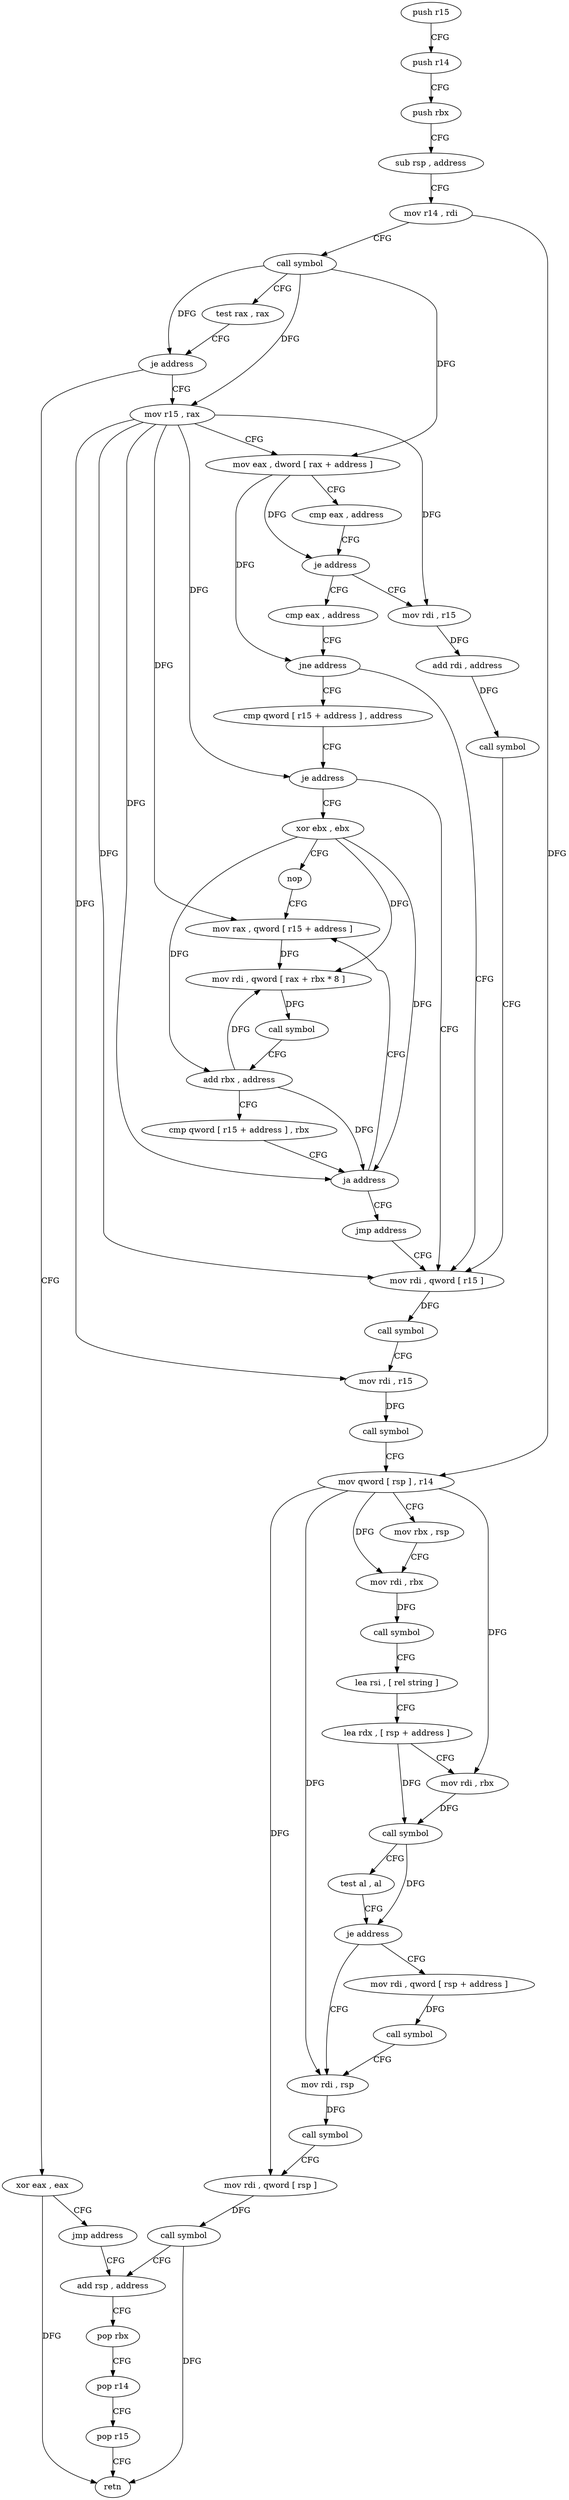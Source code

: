 digraph "func" {
"150688" [label = "push r15" ]
"150690" [label = "push r14" ]
"150692" [label = "push rbx" ]
"150693" [label = "sub rsp , address" ]
"150697" [label = "mov r14 , rdi" ]
"150700" [label = "call symbol" ]
"150705" [label = "test rax , rax" ]
"150708" [label = "je address" ]
"150761" [label = "xor eax , eax" ]
"150710" [label = "mov r15 , rax" ]
"150763" [label = "jmp address" ]
"150859" [label = "add rsp , address" ]
"150713" [label = "mov eax , dword [ rax + address ]" ]
"150716" [label = "cmp eax , address" ]
"150719" [label = "je address" ]
"150765" [label = "mov rdi , r15" ]
"150721" [label = "cmp eax , address" ]
"150863" [label = "pop rbx" ]
"150864" [label = "pop r14" ]
"150866" [label = "pop r15" ]
"150868" [label = "retn" ]
"150768" [label = "add rdi , address" ]
"150772" [label = "call symbol" ]
"150777" [label = "mov rdi , qword [ r15 ]" ]
"150724" [label = "jne address" ]
"150726" [label = "cmp qword [ r15 + address ] , address" ]
"150842" [label = "mov rdi , rsp" ]
"150845" [label = "call symbol" ]
"150850" [label = "mov rdi , qword [ rsp ]" ]
"150854" [label = "call symbol" ]
"150832" [label = "mov rdi , qword [ rsp + address ]" ]
"150837" [label = "call symbol" ]
"150780" [label = "call symbol" ]
"150785" [label = "mov rdi , r15" ]
"150788" [label = "call symbol" ]
"150793" [label = "mov qword [ rsp ] , r14" ]
"150797" [label = "mov rbx , rsp" ]
"150800" [label = "mov rdi , rbx" ]
"150803" [label = "call symbol" ]
"150808" [label = "lea rsi , [ rel string ]" ]
"150815" [label = "lea rdx , [ rsp + address ]" ]
"150820" [label = "mov rdi , rbx" ]
"150823" [label = "call symbol" ]
"150828" [label = "test al , al" ]
"150830" [label = "je address" ]
"150731" [label = "je address" ]
"150733" [label = "xor ebx , ebx" ]
"150735" [label = "nop" ]
"150736" [label = "mov rax , qword [ r15 + address ]" ]
"150740" [label = "mov rdi , qword [ rax + rbx * 8 ]" ]
"150744" [label = "call symbol" ]
"150749" [label = "add rbx , address" ]
"150753" [label = "cmp qword [ r15 + address ] , rbx" ]
"150757" [label = "ja address" ]
"150759" [label = "jmp address" ]
"150688" -> "150690" [ label = "CFG" ]
"150690" -> "150692" [ label = "CFG" ]
"150692" -> "150693" [ label = "CFG" ]
"150693" -> "150697" [ label = "CFG" ]
"150697" -> "150700" [ label = "CFG" ]
"150697" -> "150793" [ label = "DFG" ]
"150700" -> "150705" [ label = "CFG" ]
"150700" -> "150708" [ label = "DFG" ]
"150700" -> "150710" [ label = "DFG" ]
"150700" -> "150713" [ label = "DFG" ]
"150705" -> "150708" [ label = "CFG" ]
"150708" -> "150761" [ label = "CFG" ]
"150708" -> "150710" [ label = "CFG" ]
"150761" -> "150763" [ label = "CFG" ]
"150761" -> "150868" [ label = "DFG" ]
"150710" -> "150713" [ label = "CFG" ]
"150710" -> "150765" [ label = "DFG" ]
"150710" -> "150777" [ label = "DFG" ]
"150710" -> "150785" [ label = "DFG" ]
"150710" -> "150731" [ label = "DFG" ]
"150710" -> "150736" [ label = "DFG" ]
"150710" -> "150757" [ label = "DFG" ]
"150763" -> "150859" [ label = "CFG" ]
"150859" -> "150863" [ label = "CFG" ]
"150713" -> "150716" [ label = "CFG" ]
"150713" -> "150719" [ label = "DFG" ]
"150713" -> "150724" [ label = "DFG" ]
"150716" -> "150719" [ label = "CFG" ]
"150719" -> "150765" [ label = "CFG" ]
"150719" -> "150721" [ label = "CFG" ]
"150765" -> "150768" [ label = "DFG" ]
"150721" -> "150724" [ label = "CFG" ]
"150863" -> "150864" [ label = "CFG" ]
"150864" -> "150866" [ label = "CFG" ]
"150866" -> "150868" [ label = "CFG" ]
"150768" -> "150772" [ label = "DFG" ]
"150772" -> "150777" [ label = "CFG" ]
"150777" -> "150780" [ label = "DFG" ]
"150724" -> "150777" [ label = "CFG" ]
"150724" -> "150726" [ label = "CFG" ]
"150726" -> "150731" [ label = "CFG" ]
"150842" -> "150845" [ label = "DFG" ]
"150845" -> "150850" [ label = "CFG" ]
"150850" -> "150854" [ label = "DFG" ]
"150854" -> "150859" [ label = "CFG" ]
"150854" -> "150868" [ label = "DFG" ]
"150832" -> "150837" [ label = "DFG" ]
"150837" -> "150842" [ label = "CFG" ]
"150780" -> "150785" [ label = "CFG" ]
"150785" -> "150788" [ label = "DFG" ]
"150788" -> "150793" [ label = "CFG" ]
"150793" -> "150797" [ label = "CFG" ]
"150793" -> "150850" [ label = "DFG" ]
"150793" -> "150800" [ label = "DFG" ]
"150793" -> "150820" [ label = "DFG" ]
"150793" -> "150842" [ label = "DFG" ]
"150797" -> "150800" [ label = "CFG" ]
"150800" -> "150803" [ label = "DFG" ]
"150803" -> "150808" [ label = "CFG" ]
"150808" -> "150815" [ label = "CFG" ]
"150815" -> "150820" [ label = "CFG" ]
"150815" -> "150823" [ label = "DFG" ]
"150820" -> "150823" [ label = "DFG" ]
"150823" -> "150828" [ label = "CFG" ]
"150823" -> "150830" [ label = "DFG" ]
"150828" -> "150830" [ label = "CFG" ]
"150830" -> "150842" [ label = "CFG" ]
"150830" -> "150832" [ label = "CFG" ]
"150731" -> "150777" [ label = "CFG" ]
"150731" -> "150733" [ label = "CFG" ]
"150733" -> "150735" [ label = "CFG" ]
"150733" -> "150740" [ label = "DFG" ]
"150733" -> "150749" [ label = "DFG" ]
"150733" -> "150757" [ label = "DFG" ]
"150735" -> "150736" [ label = "CFG" ]
"150736" -> "150740" [ label = "DFG" ]
"150740" -> "150744" [ label = "DFG" ]
"150744" -> "150749" [ label = "CFG" ]
"150749" -> "150753" [ label = "CFG" ]
"150749" -> "150740" [ label = "DFG" ]
"150749" -> "150757" [ label = "DFG" ]
"150753" -> "150757" [ label = "CFG" ]
"150757" -> "150736" [ label = "CFG" ]
"150757" -> "150759" [ label = "CFG" ]
"150759" -> "150777" [ label = "CFG" ]
}
